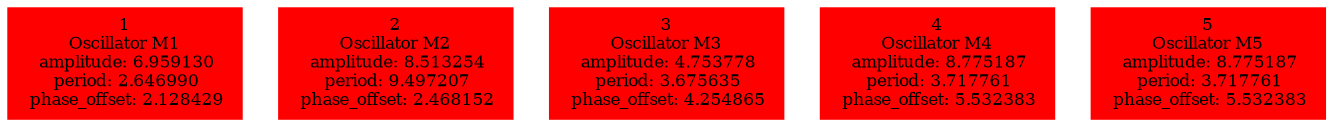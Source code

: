  digraph g{ forcelabels=true;
1 [label=<1<BR />Oscillator M1<BR /> amplitude: 6.959130<BR /> period: 2.646990<BR /> phase_offset: 2.128429>, shape=box,color=red,style=filled,fontsize=8];
2 [label=<2<BR />Oscillator M2<BR /> amplitude: 8.513254<BR /> period: 9.497207<BR /> phase_offset: 2.468152>, shape=box,color=red,style=filled,fontsize=8];
3 [label=<3<BR />Oscillator M3<BR /> amplitude: 4.753778<BR /> period: 3.675635<BR /> phase_offset: 4.254865>, shape=box,color=red,style=filled,fontsize=8];
4 [label=<4<BR />Oscillator M4<BR /> amplitude: 8.775187<BR /> period: 3.717761<BR /> phase_offset: 5.532383>, shape=box,color=red,style=filled,fontsize=8];
5 [label=<5<BR />Oscillator M5<BR /> amplitude: 8.775187<BR /> period: 3.717761<BR /> phase_offset: 5.532383>, shape=box,color=red,style=filled,fontsize=8];
 }
